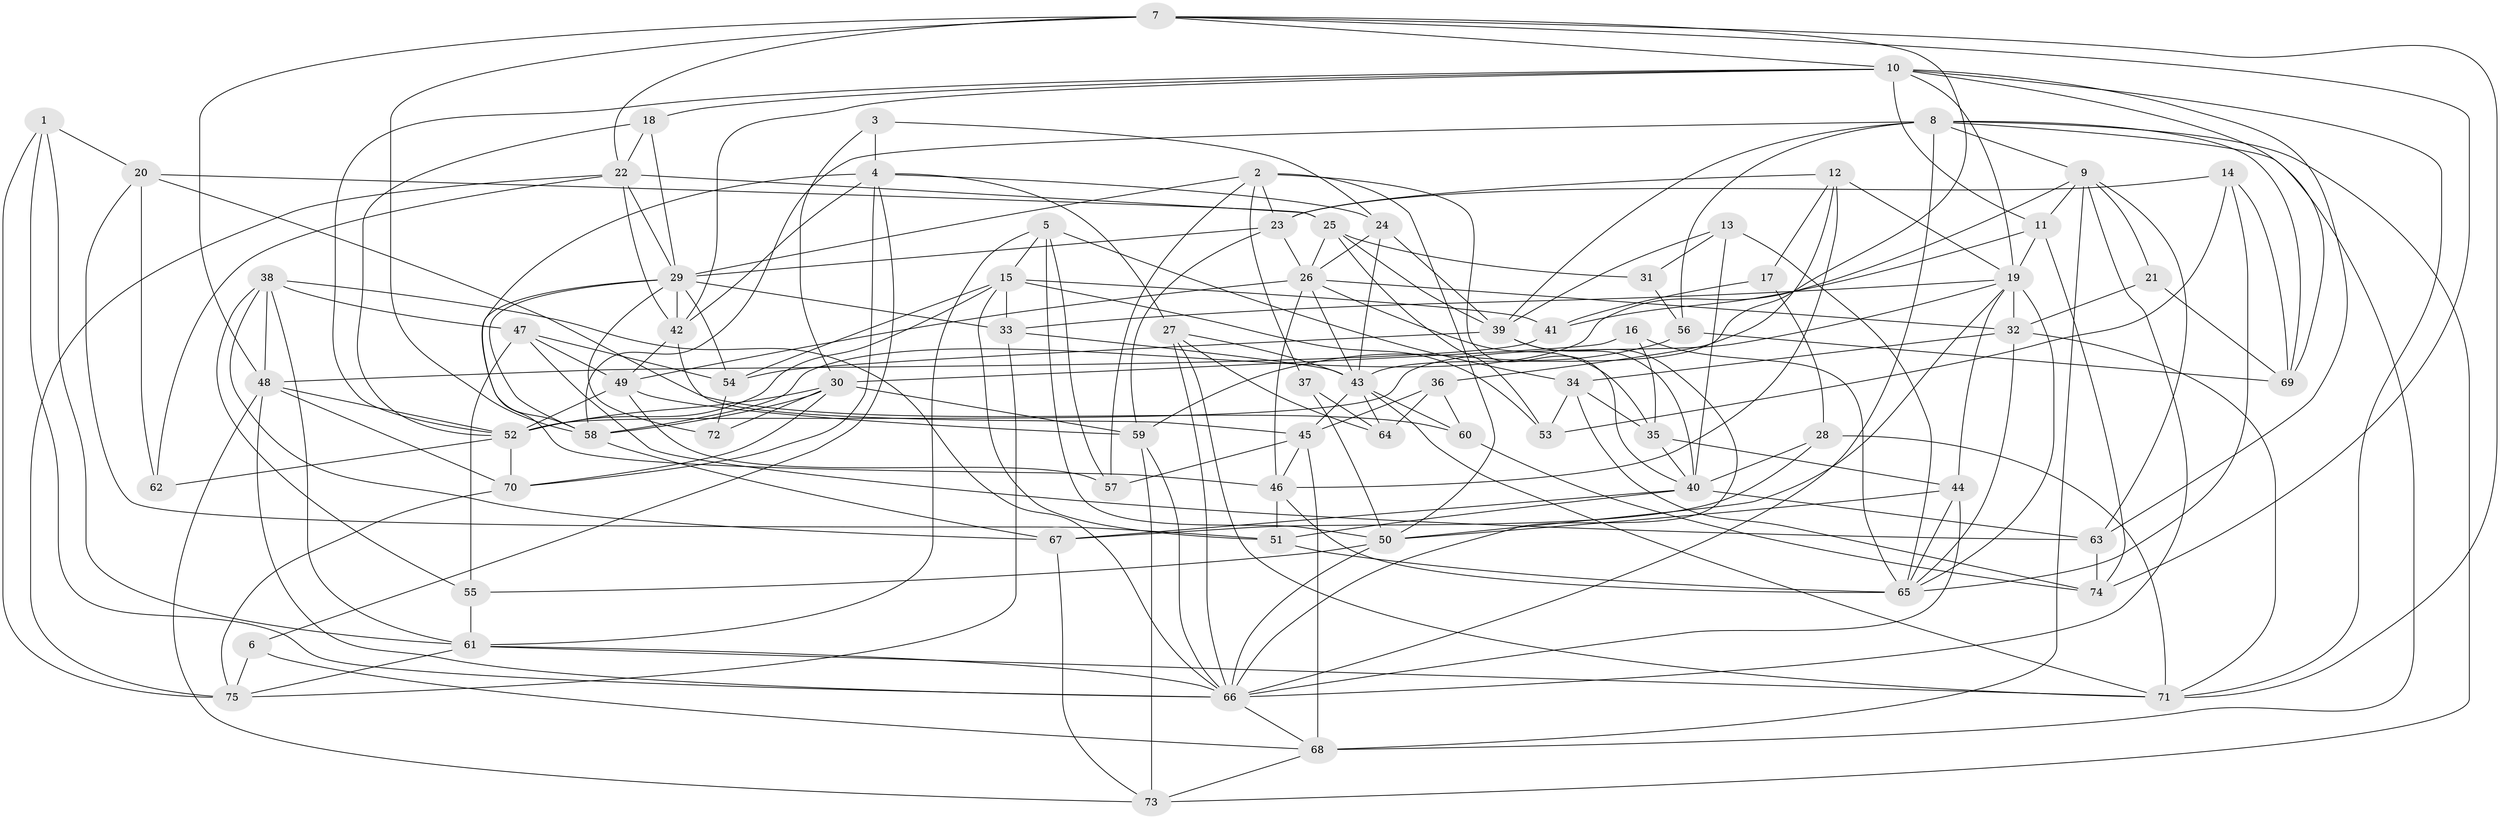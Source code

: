 // original degree distribution, {3: 0.28187919463087246, 5: 0.2214765100671141, 4: 0.2953020134228188, 7: 0.04697986577181208, 6: 0.04697986577181208, 2: 0.10067114093959731, 8: 0.006711409395973154}
// Generated by graph-tools (version 1.1) at 2025/02/03/09/25 03:02:08]
// undirected, 75 vertices, 210 edges
graph export_dot {
graph [start="1"]
  node [color=gray90,style=filled];
  1;
  2;
  3;
  4;
  5;
  6;
  7;
  8;
  9;
  10;
  11;
  12;
  13;
  14;
  15;
  16;
  17;
  18;
  19;
  20;
  21;
  22;
  23;
  24;
  25;
  26;
  27;
  28;
  29;
  30;
  31;
  32;
  33;
  34;
  35;
  36;
  37;
  38;
  39;
  40;
  41;
  42;
  43;
  44;
  45;
  46;
  47;
  48;
  49;
  50;
  51;
  52;
  53;
  54;
  55;
  56;
  57;
  58;
  59;
  60;
  61;
  62;
  63;
  64;
  65;
  66;
  67;
  68;
  69;
  70;
  71;
  72;
  73;
  74;
  75;
  1 -- 20 [weight=1.0];
  1 -- 61 [weight=1.0];
  1 -- 66 [weight=1.0];
  1 -- 75 [weight=1.0];
  2 -- 23 [weight=1.0];
  2 -- 29 [weight=1.0];
  2 -- 37 [weight=1.0];
  2 -- 40 [weight=1.0];
  2 -- 50 [weight=1.0];
  2 -- 57 [weight=1.0];
  3 -- 4 [weight=1.0];
  3 -- 24 [weight=1.0];
  3 -- 30 [weight=1.0];
  4 -- 6 [weight=1.0];
  4 -- 24 [weight=1.0];
  4 -- 27 [weight=1.0];
  4 -- 42 [weight=1.0];
  4 -- 58 [weight=1.0];
  4 -- 70 [weight=1.0];
  5 -- 15 [weight=1.0];
  5 -- 34 [weight=1.0];
  5 -- 50 [weight=1.0];
  5 -- 57 [weight=1.0];
  5 -- 61 [weight=1.0];
  6 -- 68 [weight=1.0];
  6 -- 75 [weight=1.0];
  7 -- 10 [weight=1.0];
  7 -- 22 [weight=1.0];
  7 -- 43 [weight=1.0];
  7 -- 48 [weight=2.0];
  7 -- 58 [weight=1.0];
  7 -- 71 [weight=1.0];
  7 -- 74 [weight=1.0];
  8 -- 9 [weight=1.0];
  8 -- 39 [weight=1.0];
  8 -- 56 [weight=2.0];
  8 -- 58 [weight=1.0];
  8 -- 66 [weight=1.0];
  8 -- 68 [weight=1.0];
  8 -- 69 [weight=1.0];
  8 -- 73 [weight=1.0];
  9 -- 11 [weight=1.0];
  9 -- 21 [weight=1.0];
  9 -- 58 [weight=1.0];
  9 -- 63 [weight=1.0];
  9 -- 66 [weight=1.0];
  9 -- 68 [weight=1.0];
  10 -- 11 [weight=1.0];
  10 -- 18 [weight=1.0];
  10 -- 19 [weight=1.0];
  10 -- 42 [weight=1.0];
  10 -- 52 [weight=1.0];
  10 -- 63 [weight=1.0];
  10 -- 69 [weight=1.0];
  10 -- 71 [weight=1.0];
  11 -- 19 [weight=1.0];
  11 -- 41 [weight=1.0];
  11 -- 74 [weight=1.0];
  12 -- 17 [weight=1.0];
  12 -- 19 [weight=1.0];
  12 -- 23 [weight=1.0];
  12 -- 36 [weight=1.0];
  12 -- 46 [weight=1.0];
  13 -- 31 [weight=1.0];
  13 -- 39 [weight=1.0];
  13 -- 40 [weight=2.0];
  13 -- 65 [weight=1.0];
  14 -- 23 [weight=1.0];
  14 -- 53 [weight=1.0];
  14 -- 65 [weight=1.0];
  14 -- 69 [weight=1.0];
  15 -- 33 [weight=1.0];
  15 -- 41 [weight=1.0];
  15 -- 51 [weight=1.0];
  15 -- 52 [weight=1.0];
  15 -- 53 [weight=1.0];
  15 -- 54 [weight=1.0];
  16 -- 30 [weight=1.0];
  16 -- 35 [weight=1.0];
  16 -- 65 [weight=1.0];
  17 -- 28 [weight=1.0];
  17 -- 41 [weight=1.0];
  18 -- 22 [weight=1.0];
  18 -- 29 [weight=1.0];
  18 -- 52 [weight=1.0];
  19 -- 32 [weight=1.0];
  19 -- 33 [weight=1.0];
  19 -- 44 [weight=1.0];
  19 -- 50 [weight=1.0];
  19 -- 52 [weight=2.0];
  19 -- 65 [weight=1.0];
  20 -- 25 [weight=1.0];
  20 -- 51 [weight=1.0];
  20 -- 60 [weight=1.0];
  20 -- 62 [weight=1.0];
  21 -- 32 [weight=1.0];
  21 -- 69 [weight=1.0];
  22 -- 25 [weight=1.0];
  22 -- 29 [weight=1.0];
  22 -- 42 [weight=1.0];
  22 -- 62 [weight=1.0];
  22 -- 75 [weight=1.0];
  23 -- 26 [weight=1.0];
  23 -- 29 [weight=2.0];
  23 -- 59 [weight=1.0];
  24 -- 26 [weight=1.0];
  24 -- 39 [weight=1.0];
  24 -- 43 [weight=1.0];
  25 -- 26 [weight=1.0];
  25 -- 31 [weight=1.0];
  25 -- 39 [weight=1.0];
  25 -- 53 [weight=1.0];
  26 -- 32 [weight=1.0];
  26 -- 35 [weight=1.0];
  26 -- 43 [weight=1.0];
  26 -- 46 [weight=2.0];
  26 -- 49 [weight=1.0];
  27 -- 43 [weight=1.0];
  27 -- 64 [weight=1.0];
  27 -- 66 [weight=1.0];
  27 -- 71 [weight=1.0];
  28 -- 40 [weight=1.0];
  28 -- 67 [weight=1.0];
  28 -- 71 [weight=1.0];
  29 -- 33 [weight=1.0];
  29 -- 42 [weight=1.0];
  29 -- 46 [weight=1.0];
  29 -- 54 [weight=1.0];
  29 -- 58 [weight=1.0];
  29 -- 72 [weight=2.0];
  30 -- 52 [weight=1.0];
  30 -- 58 [weight=1.0];
  30 -- 59 [weight=1.0];
  30 -- 70 [weight=1.0];
  30 -- 72 [weight=1.0];
  31 -- 56 [weight=1.0];
  32 -- 34 [weight=1.0];
  32 -- 65 [weight=1.0];
  32 -- 71 [weight=1.0];
  33 -- 43 [weight=2.0];
  33 -- 75 [weight=1.0];
  34 -- 35 [weight=1.0];
  34 -- 53 [weight=1.0];
  34 -- 74 [weight=1.0];
  35 -- 40 [weight=1.0];
  35 -- 44 [weight=1.0];
  36 -- 45 [weight=1.0];
  36 -- 60 [weight=1.0];
  36 -- 64 [weight=1.0];
  37 -- 50 [weight=1.0];
  37 -- 64 [weight=1.0];
  38 -- 47 [weight=1.0];
  38 -- 48 [weight=1.0];
  38 -- 55 [weight=1.0];
  38 -- 61 [weight=1.0];
  38 -- 66 [weight=1.0];
  38 -- 67 [weight=1.0];
  39 -- 40 [weight=1.0];
  39 -- 54 [weight=2.0];
  39 -- 66 [weight=1.0];
  40 -- 51 [weight=1.0];
  40 -- 63 [weight=1.0];
  40 -- 67 [weight=1.0];
  41 -- 48 [weight=1.0];
  42 -- 45 [weight=1.0];
  42 -- 49 [weight=1.0];
  43 -- 45 [weight=1.0];
  43 -- 60 [weight=1.0];
  43 -- 64 [weight=2.0];
  43 -- 71 [weight=1.0];
  44 -- 50 [weight=1.0];
  44 -- 65 [weight=1.0];
  44 -- 66 [weight=1.0];
  45 -- 46 [weight=1.0];
  45 -- 57 [weight=1.0];
  45 -- 68 [weight=2.0];
  46 -- 51 [weight=1.0];
  46 -- 65 [weight=1.0];
  47 -- 49 [weight=1.0];
  47 -- 54 [weight=1.0];
  47 -- 55 [weight=1.0];
  47 -- 63 [weight=1.0];
  48 -- 52 [weight=1.0];
  48 -- 66 [weight=1.0];
  48 -- 70 [weight=1.0];
  48 -- 73 [weight=1.0];
  49 -- 52 [weight=1.0];
  49 -- 57 [weight=1.0];
  49 -- 59 [weight=2.0];
  50 -- 55 [weight=1.0];
  50 -- 66 [weight=1.0];
  51 -- 65 [weight=1.0];
  52 -- 62 [weight=1.0];
  52 -- 70 [weight=2.0];
  54 -- 72 [weight=1.0];
  55 -- 61 [weight=1.0];
  56 -- 59 [weight=1.0];
  56 -- 69 [weight=1.0];
  58 -- 67 [weight=1.0];
  59 -- 66 [weight=1.0];
  59 -- 73 [weight=1.0];
  60 -- 74 [weight=1.0];
  61 -- 66 [weight=1.0];
  61 -- 71 [weight=1.0];
  61 -- 75 [weight=1.0];
  63 -- 74 [weight=1.0];
  66 -- 68 [weight=1.0];
  67 -- 73 [weight=1.0];
  68 -- 73 [weight=1.0];
  70 -- 75 [weight=1.0];
}
